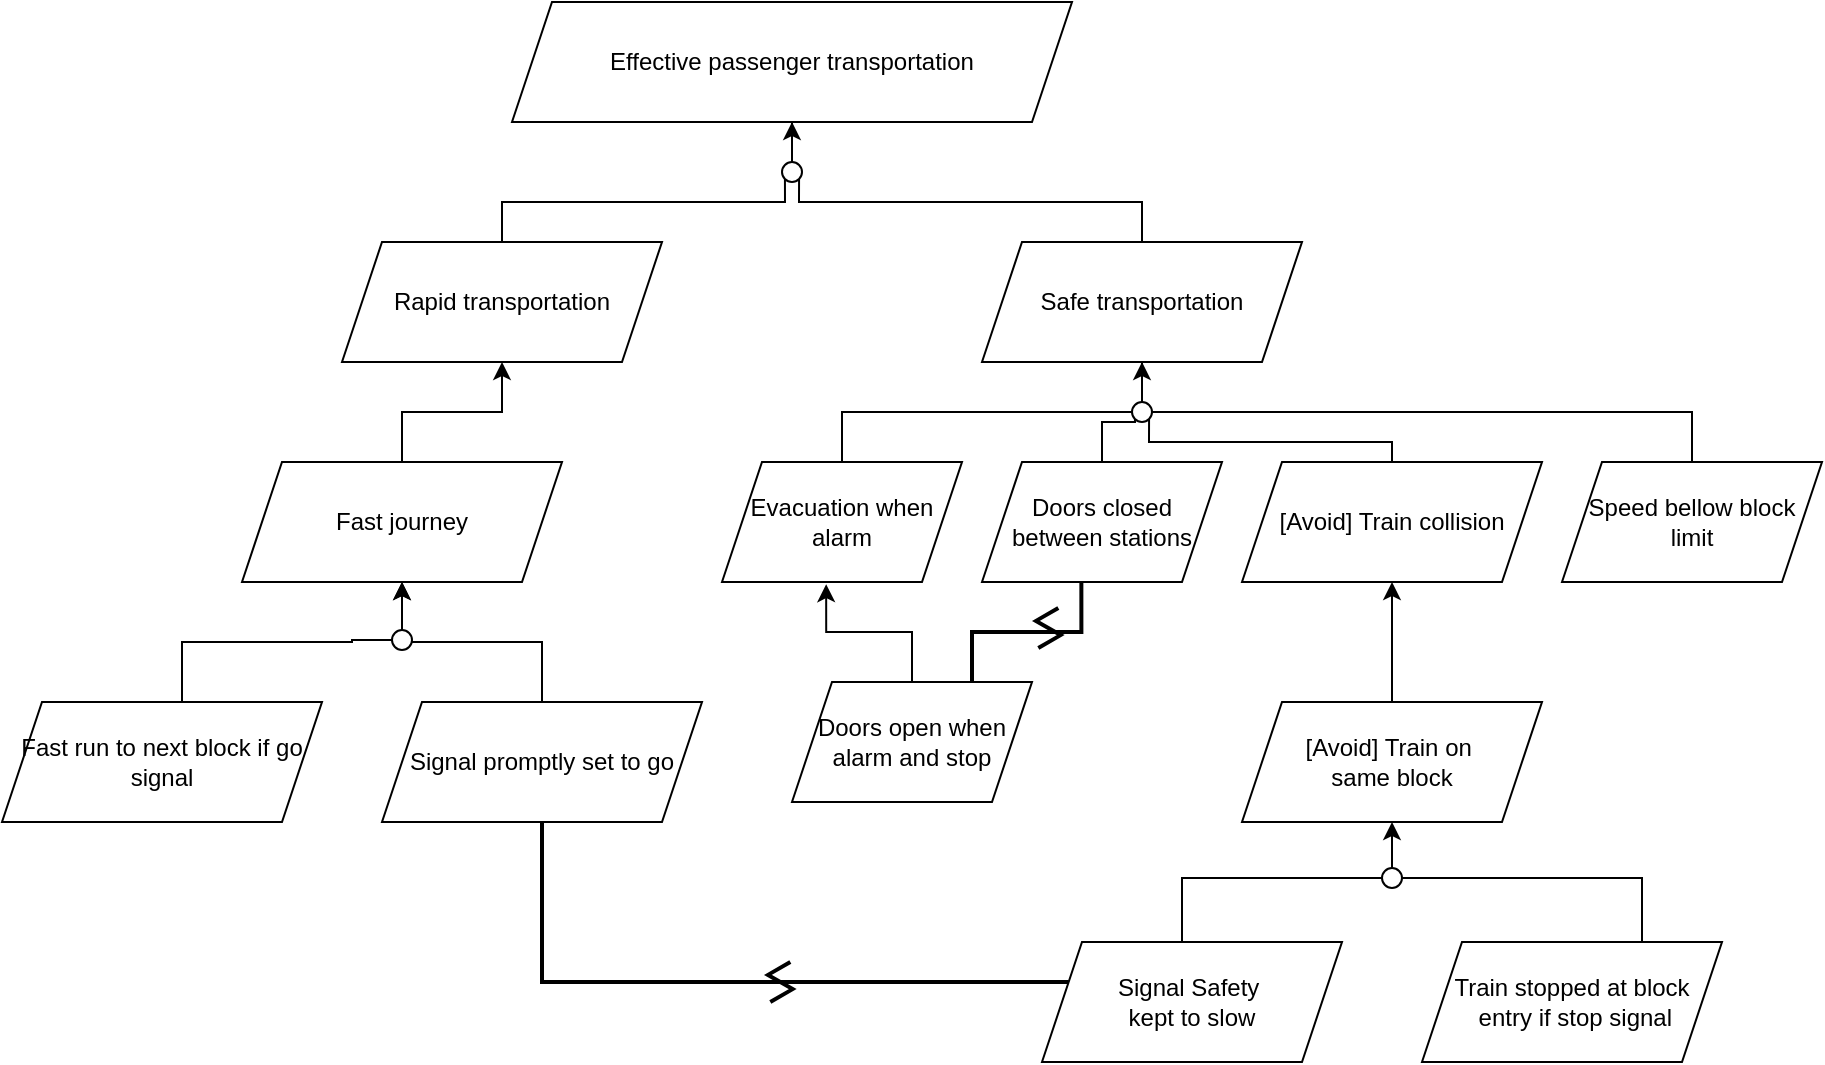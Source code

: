 <mxfile version="24.6.4" type="device">
  <diagram name="Page-1" id="hIx8asLa7tjeHXQhI-T2">
    <mxGraphModel dx="1207" dy="813" grid="1" gridSize="10" guides="1" tooltips="1" connect="1" arrows="1" fold="1" page="1" pageScale="1" pageWidth="850" pageHeight="1100" math="0" shadow="0">
      <root>
        <mxCell id="0" />
        <mxCell id="1" parent="0" />
        <mxCell id="Tud4Z7UnCpel7SXczQ-i-15" value="Effective passenger transportation" style="shape=parallelogram;perimeter=parallelogramPerimeter;whiteSpace=wrap;html=1;fixedSize=1;" vertex="1" parent="1">
          <mxGeometry x="285" y="40" width="280" height="60" as="geometry" />
        </mxCell>
        <mxCell id="Tud4Z7UnCpel7SXczQ-i-30" style="edgeStyle=orthogonalEdgeStyle;rounded=0;orthogonalLoop=1;jettySize=auto;html=1;entryX=0;entryY=1;entryDx=0;entryDy=0;endArrow=none;endFill=0;" edge="1" parent="1" source="Tud4Z7UnCpel7SXczQ-i-16" target="Tud4Z7UnCpel7SXczQ-i-29">
          <mxGeometry relative="1" as="geometry">
            <Array as="points">
              <mxPoint x="280" y="140" />
              <mxPoint x="421" y="140" />
            </Array>
          </mxGeometry>
        </mxCell>
        <mxCell id="Tud4Z7UnCpel7SXczQ-i-16" value="Rapid transportation" style="shape=parallelogram;perimeter=parallelogramPerimeter;whiteSpace=wrap;html=1;fixedSize=1;" vertex="1" parent="1">
          <mxGeometry x="200" y="160" width="160" height="60" as="geometry" />
        </mxCell>
        <mxCell id="Tud4Z7UnCpel7SXczQ-i-31" style="edgeStyle=orthogonalEdgeStyle;rounded=0;orthogonalLoop=1;jettySize=auto;html=1;entryX=1;entryY=1;entryDx=0;entryDy=0;endArrow=none;endFill=0;" edge="1" parent="1" source="Tud4Z7UnCpel7SXczQ-i-17" target="Tud4Z7UnCpel7SXczQ-i-29">
          <mxGeometry relative="1" as="geometry">
            <Array as="points">
              <mxPoint x="600" y="140" />
              <mxPoint x="429" y="140" />
            </Array>
          </mxGeometry>
        </mxCell>
        <mxCell id="Tud4Z7UnCpel7SXczQ-i-17" value="Safe transportation" style="shape=parallelogram;perimeter=parallelogramPerimeter;whiteSpace=wrap;html=1;fixedSize=1;" vertex="1" parent="1">
          <mxGeometry x="520" y="160" width="160" height="60" as="geometry" />
        </mxCell>
        <mxCell id="Tud4Z7UnCpel7SXczQ-i-41" value="" style="edgeStyle=orthogonalEdgeStyle;rounded=0;orthogonalLoop=1;jettySize=auto;html=1;" edge="1" parent="1" source="Tud4Z7UnCpel7SXczQ-i-18" target="Tud4Z7UnCpel7SXczQ-i-16">
          <mxGeometry relative="1" as="geometry" />
        </mxCell>
        <mxCell id="Tud4Z7UnCpel7SXczQ-i-18" value="Fast journey" style="shape=parallelogram;perimeter=parallelogramPerimeter;whiteSpace=wrap;html=1;fixedSize=1;" vertex="1" parent="1">
          <mxGeometry x="150" y="270" width="160" height="60" as="geometry" />
        </mxCell>
        <mxCell id="Tud4Z7UnCpel7SXczQ-i-58" style="edgeStyle=orthogonalEdgeStyle;rounded=0;orthogonalLoop=1;jettySize=auto;html=1;entryX=0;entryY=0.5;entryDx=0;entryDy=0;endArrow=none;endFill=0;" edge="1" parent="1" source="Tud4Z7UnCpel7SXczQ-i-19" target="Tud4Z7UnCpel7SXczQ-i-56">
          <mxGeometry relative="1" as="geometry">
            <Array as="points">
              <mxPoint x="120" y="360" />
              <mxPoint x="205" y="360" />
            </Array>
          </mxGeometry>
        </mxCell>
        <mxCell id="Tud4Z7UnCpel7SXczQ-i-19" value="Fast run to next block if go signal" style="shape=parallelogram;perimeter=parallelogramPerimeter;whiteSpace=wrap;html=1;fixedSize=1;" vertex="1" parent="1">
          <mxGeometry x="30" y="390" width="160" height="60" as="geometry" />
        </mxCell>
        <mxCell id="Tud4Z7UnCpel7SXczQ-i-59" value="" style="edgeStyle=orthogonalEdgeStyle;rounded=0;orthogonalLoop=1;jettySize=auto;html=1;" edge="1" parent="1" source="Tud4Z7UnCpel7SXczQ-i-20" target="Tud4Z7UnCpel7SXczQ-i-18">
          <mxGeometry relative="1" as="geometry" />
        </mxCell>
        <mxCell id="Tud4Z7UnCpel7SXczQ-i-20" value="Signal promptly set to go" style="shape=parallelogram;perimeter=parallelogramPerimeter;whiteSpace=wrap;html=1;fixedSize=1;" vertex="1" parent="1">
          <mxGeometry x="220" y="390" width="160" height="60" as="geometry" />
        </mxCell>
        <mxCell id="Tud4Z7UnCpel7SXczQ-i-36" style="edgeStyle=orthogonalEdgeStyle;rounded=0;orthogonalLoop=1;jettySize=auto;html=1;entryX=0;entryY=0.5;entryDx=0;entryDy=0;endArrow=none;endFill=0;" edge="1" parent="1" source="Tud4Z7UnCpel7SXczQ-i-21" target="Tud4Z7UnCpel7SXczQ-i-35">
          <mxGeometry relative="1" as="geometry">
            <Array as="points">
              <mxPoint x="450" y="245" />
            </Array>
          </mxGeometry>
        </mxCell>
        <mxCell id="Tud4Z7UnCpel7SXczQ-i-21" value="Evacuation when alarm" style="shape=parallelogram;perimeter=parallelogramPerimeter;whiteSpace=wrap;html=1;fixedSize=1;" vertex="1" parent="1">
          <mxGeometry x="390" y="270" width="120" height="60" as="geometry" />
        </mxCell>
        <mxCell id="Tud4Z7UnCpel7SXczQ-i-37" style="edgeStyle=orthogonalEdgeStyle;rounded=0;orthogonalLoop=1;jettySize=auto;html=1;entryX=0;entryY=1;entryDx=0;entryDy=0;endArrow=none;endFill=0;" edge="1" parent="1" source="Tud4Z7UnCpel7SXczQ-i-23" target="Tud4Z7UnCpel7SXczQ-i-35">
          <mxGeometry relative="1" as="geometry" />
        </mxCell>
        <mxCell id="Tud4Z7UnCpel7SXczQ-i-23" value="Doors closed between stations" style="shape=parallelogram;perimeter=parallelogramPerimeter;whiteSpace=wrap;html=1;fixedSize=1;" vertex="1" parent="1">
          <mxGeometry x="520" y="270" width="120" height="60" as="geometry" />
        </mxCell>
        <mxCell id="Tud4Z7UnCpel7SXczQ-i-38" style="edgeStyle=orthogonalEdgeStyle;rounded=0;orthogonalLoop=1;jettySize=auto;html=1;entryX=1;entryY=1;entryDx=0;entryDy=0;endArrow=none;endFill=0;" edge="1" parent="1" source="Tud4Z7UnCpel7SXczQ-i-24" target="Tud4Z7UnCpel7SXczQ-i-35">
          <mxGeometry relative="1" as="geometry">
            <Array as="points">
              <mxPoint x="725" y="260" />
              <mxPoint x="603" y="260" />
            </Array>
          </mxGeometry>
        </mxCell>
        <mxCell id="Tud4Z7UnCpel7SXczQ-i-24" value="[Avoid] Train collision" style="shape=parallelogram;perimeter=parallelogramPerimeter;whiteSpace=wrap;html=1;fixedSize=1;" vertex="1" parent="1">
          <mxGeometry x="650" y="270" width="150" height="60" as="geometry" />
        </mxCell>
        <mxCell id="Tud4Z7UnCpel7SXczQ-i-39" style="edgeStyle=orthogonalEdgeStyle;rounded=0;orthogonalLoop=1;jettySize=auto;html=1;entryX=1;entryY=0.5;entryDx=0;entryDy=0;endArrow=none;endFill=0;" edge="1" parent="1" source="Tud4Z7UnCpel7SXczQ-i-25" target="Tud4Z7UnCpel7SXczQ-i-35">
          <mxGeometry relative="1" as="geometry">
            <Array as="points">
              <mxPoint x="875" y="245" />
            </Array>
          </mxGeometry>
        </mxCell>
        <mxCell id="Tud4Z7UnCpel7SXczQ-i-25" value="Speed bellow block limit" style="shape=parallelogram;perimeter=parallelogramPerimeter;whiteSpace=wrap;html=1;fixedSize=1;" vertex="1" parent="1">
          <mxGeometry x="810" y="270" width="130" height="60" as="geometry" />
        </mxCell>
        <mxCell id="Tud4Z7UnCpel7SXczQ-i-46" value="" style="edgeStyle=orthogonalEdgeStyle;rounded=0;orthogonalLoop=1;jettySize=auto;html=1;" edge="1" parent="1" source="Tud4Z7UnCpel7SXczQ-i-26" target="Tud4Z7UnCpel7SXczQ-i-24">
          <mxGeometry relative="1" as="geometry" />
        </mxCell>
        <mxCell id="Tud4Z7UnCpel7SXczQ-i-26" value="[Avoid] Train on&amp;nbsp;&lt;div&gt;same block&lt;/div&gt;" style="shape=parallelogram;perimeter=parallelogramPerimeter;whiteSpace=wrap;html=1;fixedSize=1;" vertex="1" parent="1">
          <mxGeometry x="650" y="390" width="150" height="60" as="geometry" />
        </mxCell>
        <mxCell id="Tud4Z7UnCpel7SXczQ-i-51" style="edgeStyle=orthogonalEdgeStyle;rounded=0;orthogonalLoop=1;jettySize=auto;html=1;entryX=0;entryY=0.5;entryDx=0;entryDy=0;endArrow=none;endFill=0;" edge="1" parent="1" source="Tud4Z7UnCpel7SXczQ-i-27" target="Tud4Z7UnCpel7SXczQ-i-47">
          <mxGeometry relative="1" as="geometry">
            <Array as="points">
              <mxPoint x="620" y="478" />
            </Array>
          </mxGeometry>
        </mxCell>
        <mxCell id="Tud4Z7UnCpel7SXczQ-i-53" style="edgeStyle=orthogonalEdgeStyle;rounded=0;orthogonalLoop=1;jettySize=auto;html=1;entryX=0.5;entryY=1;entryDx=0;entryDy=0;endArrow=none;endFill=0;strokeWidth=2;" edge="1" parent="1" source="Tud4Z7UnCpel7SXczQ-i-27" target="Tud4Z7UnCpel7SXczQ-i-20">
          <mxGeometry relative="1" as="geometry">
            <Array as="points">
              <mxPoint x="300" y="530" />
            </Array>
          </mxGeometry>
        </mxCell>
        <mxCell id="Tud4Z7UnCpel7SXczQ-i-27" value="Signal Safety&amp;nbsp;&lt;div&gt;kept to slow&lt;/div&gt;" style="shape=parallelogram;perimeter=parallelogramPerimeter;whiteSpace=wrap;html=1;fixedSize=1;" vertex="1" parent="1">
          <mxGeometry x="550" y="510" width="150" height="60" as="geometry" />
        </mxCell>
        <mxCell id="Tud4Z7UnCpel7SXczQ-i-52" style="edgeStyle=orthogonalEdgeStyle;rounded=0;orthogonalLoop=1;jettySize=auto;html=1;entryX=1;entryY=0.5;entryDx=0;entryDy=0;endArrow=none;endFill=0;" edge="1" parent="1" source="Tud4Z7UnCpel7SXczQ-i-28" target="Tud4Z7UnCpel7SXczQ-i-47">
          <mxGeometry relative="1" as="geometry">
            <Array as="points">
              <mxPoint x="850" y="478" />
            </Array>
          </mxGeometry>
        </mxCell>
        <mxCell id="Tud4Z7UnCpel7SXczQ-i-28" value="Train stopped at block&lt;div&gt;&amp;nbsp;entry if stop signal&lt;/div&gt;" style="shape=parallelogram;perimeter=parallelogramPerimeter;whiteSpace=wrap;html=1;fixedSize=1;" vertex="1" parent="1">
          <mxGeometry x="740" y="510" width="150" height="60" as="geometry" />
        </mxCell>
        <mxCell id="Tud4Z7UnCpel7SXczQ-i-32" value="" style="edgeStyle=orthogonalEdgeStyle;rounded=0;orthogonalLoop=1;jettySize=auto;html=1;" edge="1" parent="1" source="Tud4Z7UnCpel7SXczQ-i-29" target="Tud4Z7UnCpel7SXczQ-i-15">
          <mxGeometry relative="1" as="geometry" />
        </mxCell>
        <mxCell id="Tud4Z7UnCpel7SXczQ-i-29" value="" style="ellipse;whiteSpace=wrap;html=1;aspect=fixed;" vertex="1" parent="1">
          <mxGeometry x="420" y="120" width="10" height="10" as="geometry" />
        </mxCell>
        <mxCell id="Tud4Z7UnCpel7SXczQ-i-40" value="" style="edgeStyle=orthogonalEdgeStyle;rounded=0;orthogonalLoop=1;jettySize=auto;html=1;" edge="1" parent="1" source="Tud4Z7UnCpel7SXczQ-i-35" target="Tud4Z7UnCpel7SXczQ-i-17">
          <mxGeometry relative="1" as="geometry" />
        </mxCell>
        <mxCell id="Tud4Z7UnCpel7SXczQ-i-35" value="" style="ellipse;whiteSpace=wrap;html=1;aspect=fixed;" vertex="1" parent="1">
          <mxGeometry x="595" y="240" width="10" height="10" as="geometry" />
        </mxCell>
        <mxCell id="Tud4Z7UnCpel7SXczQ-i-42" value="Doors open when alarm and stop" style="shape=parallelogram;perimeter=parallelogramPerimeter;whiteSpace=wrap;html=1;fixedSize=1;" vertex="1" parent="1">
          <mxGeometry x="425" y="380" width="120" height="60" as="geometry" />
        </mxCell>
        <mxCell id="Tud4Z7UnCpel7SXczQ-i-43" style="edgeStyle=orthogonalEdgeStyle;rounded=0;orthogonalLoop=1;jettySize=auto;html=1;entryX=0.434;entryY=1.018;entryDx=0;entryDy=0;entryPerimeter=0;" edge="1" parent="1" source="Tud4Z7UnCpel7SXczQ-i-42" target="Tud4Z7UnCpel7SXczQ-i-21">
          <mxGeometry relative="1" as="geometry" />
        </mxCell>
        <mxCell id="Tud4Z7UnCpel7SXczQ-i-44" style="edgeStyle=orthogonalEdgeStyle;rounded=0;orthogonalLoop=1;jettySize=auto;html=1;exitX=0.75;exitY=0;exitDx=0;exitDy=0;entryX=0.414;entryY=0.998;entryDx=0;entryDy=0;entryPerimeter=0;endArrow=none;endFill=0;strokeWidth=2;" edge="1" parent="1" source="Tud4Z7UnCpel7SXczQ-i-42" target="Tud4Z7UnCpel7SXczQ-i-23">
          <mxGeometry relative="1" as="geometry" />
        </mxCell>
        <mxCell id="Tud4Z7UnCpel7SXczQ-i-45" value="" style="edgeStyle=isometricEdgeStyle;endArrow=none;html=1;rounded=0;strokeWidth=2;" edge="1" parent="1">
          <mxGeometry width="50" height="100" relative="1" as="geometry">
            <mxPoint x="548.16" y="363" as="sourcePoint" />
            <mxPoint x="558.16" y="343" as="targetPoint" />
          </mxGeometry>
        </mxCell>
        <mxCell id="Tud4Z7UnCpel7SXczQ-i-48" value="" style="edgeStyle=orthogonalEdgeStyle;rounded=0;orthogonalLoop=1;jettySize=auto;html=1;" edge="1" parent="1" source="Tud4Z7UnCpel7SXczQ-i-47" target="Tud4Z7UnCpel7SXczQ-i-26">
          <mxGeometry relative="1" as="geometry" />
        </mxCell>
        <mxCell id="Tud4Z7UnCpel7SXczQ-i-47" value="" style="ellipse;whiteSpace=wrap;html=1;aspect=fixed;" vertex="1" parent="1">
          <mxGeometry x="720" y="473" width="10" height="10" as="geometry" />
        </mxCell>
        <mxCell id="Tud4Z7UnCpel7SXczQ-i-54" value="" style="edgeStyle=isometricEdgeStyle;endArrow=none;html=1;rounded=0;strokeWidth=2;" edge="1" parent="1">
          <mxGeometry width="50" height="100" relative="1" as="geometry">
            <mxPoint x="414.16" y="540" as="sourcePoint" />
            <mxPoint x="424.16" y="520" as="targetPoint" />
          </mxGeometry>
        </mxCell>
        <mxCell id="Tud4Z7UnCpel7SXczQ-i-57" value="" style="edgeStyle=orthogonalEdgeStyle;rounded=0;orthogonalLoop=1;jettySize=auto;html=1;" edge="1" parent="1" source="Tud4Z7UnCpel7SXczQ-i-56" target="Tud4Z7UnCpel7SXczQ-i-18">
          <mxGeometry relative="1" as="geometry" />
        </mxCell>
        <mxCell id="Tud4Z7UnCpel7SXczQ-i-56" value="" style="ellipse;whiteSpace=wrap;html=1;aspect=fixed;" vertex="1" parent="1">
          <mxGeometry x="225" y="354" width="10" height="10" as="geometry" />
        </mxCell>
      </root>
    </mxGraphModel>
  </diagram>
</mxfile>
